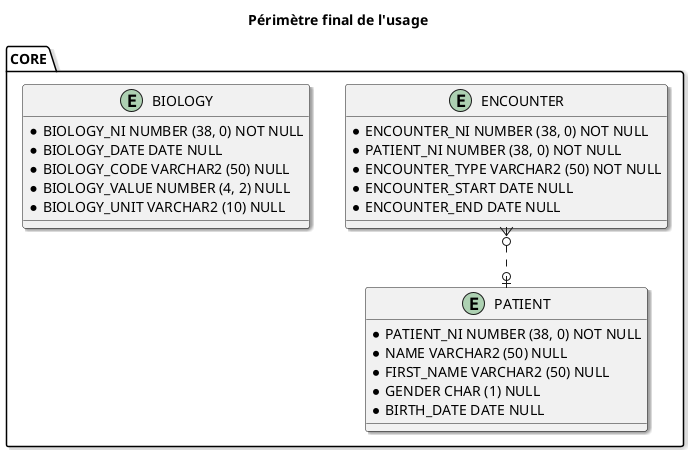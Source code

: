 @startuml

skinparam Shadowing 1.0
' avoid problems with angled crows feet
skinparam linetype ortho

title
Périmètre final de l'usage
end title

entity CORE.PATIENT {
  * {field} PATIENT_NI NUMBER (38, 0) NOT NULL
  * {field} NAME VARCHAR2 (50) NULL
  * {field} FIRST_NAME VARCHAR2 (50) NULL
  * {field} GENDER CHAR (1) NULL
  * {field} BIRTH_DATE DATE NULL
}

entity CORE.ENCOUNTER {
  * {field} ENCOUNTER_NI NUMBER (38, 0) NOT NULL
  * {field} PATIENT_NI NUMBER (38, 0) NOT NULL
  * {field} ENCOUNTER_TYPE VARCHAR2 (50) NOT NULL
  * {field} ENCOUNTER_START DATE NULL
  * {field} ENCOUNTER_END DATE NULL
}

entity CORE.BIOLOGY {
  * {field} BIOLOGY_NI NUMBER (38, 0) NOT NULL
  * {field} BIOLOGY_DATE DATE NULL
  * {field} BIOLOGY_CODE VARCHAR2 (50) NULL
  * {field} BIOLOGY_VALUE NUMBER (4, 2) NULL
  * {field} BIOLOGY_UNIT VARCHAR2 (10) NULL
}



CORE.ENCOUNTER }o..o| CORE.PATIENT


@enduml
